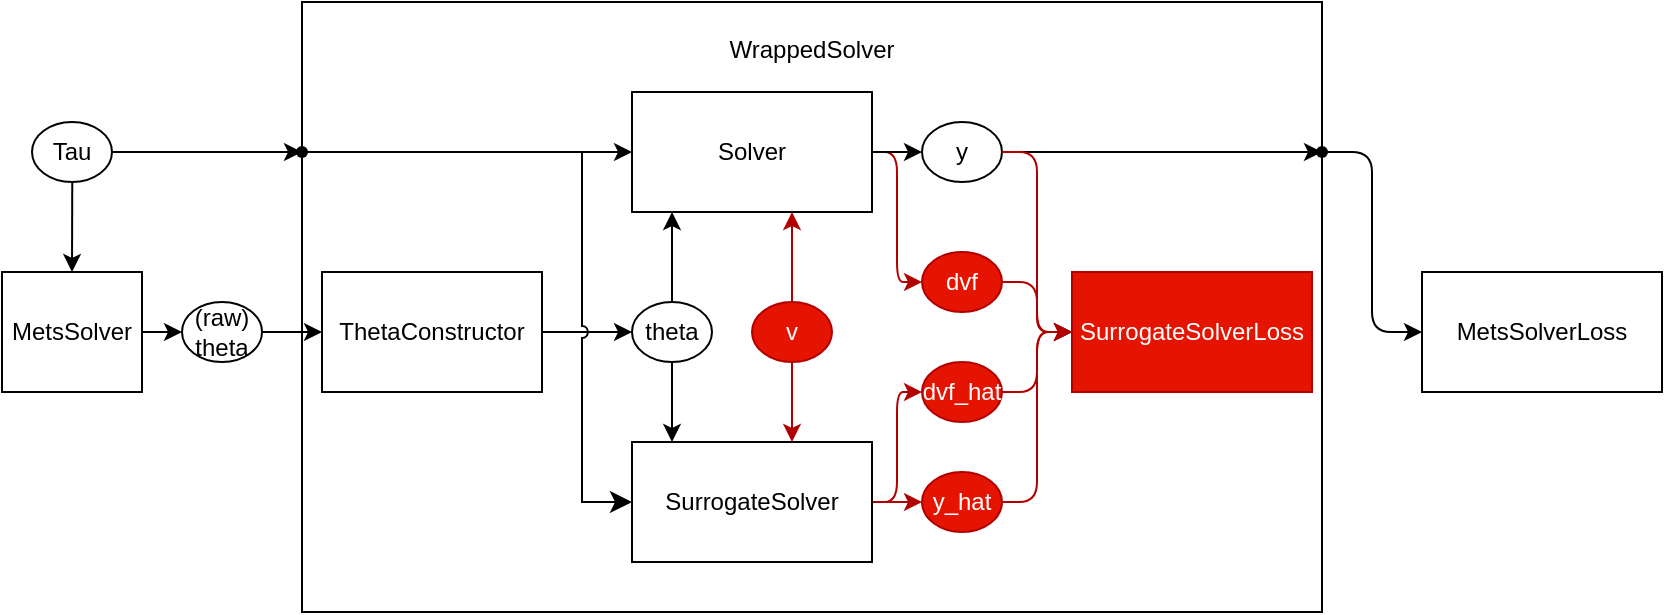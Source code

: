<mxfile>
    <diagram id="pb_7s03vxnOunG-jSAil" name="Page-1">
        <mxGraphModel dx="830" dy="755" grid="1" gridSize="10" guides="1" tooltips="1" connect="1" arrows="1" fold="1" page="1" pageScale="1" pageWidth="850" pageHeight="1100" math="0" shadow="0">
            <root>
                <mxCell id="0"/>
                <mxCell id="1" parent="0"/>
                <mxCell id="10" value="&lt;div style=&quot;&quot;&gt;&lt;span style=&quot;background-color: initial;&quot;&gt;WrappedSolver&lt;/span&gt;&lt;/div&gt;&lt;div style=&quot;&quot;&gt;&lt;span style=&quot;background-color: initial;&quot;&gt;&lt;br&gt;&lt;/span&gt;&lt;/div&gt;&lt;div style=&quot;&quot;&gt;&lt;span style=&quot;background-color: initial;&quot;&gt;&lt;br&gt;&lt;/span&gt;&lt;/div&gt;&lt;div style=&quot;&quot;&gt;&lt;br&gt;&lt;/div&gt;&lt;div style=&quot;&quot;&gt;&lt;span style=&quot;background-color: initial;&quot;&gt;&lt;br&gt;&lt;/span&gt;&lt;/div&gt;&lt;div style=&quot;&quot;&gt;&lt;span style=&quot;background-color: initial;&quot;&gt;&lt;br&gt;&lt;/span&gt;&lt;/div&gt;&lt;div style=&quot;&quot;&gt;&lt;span style=&quot;background-color: initial;&quot;&gt;&lt;br&gt;&lt;/span&gt;&lt;/div&gt;&lt;div style=&quot;&quot;&gt;&lt;span style=&quot;background-color: initial;&quot;&gt;&lt;br&gt;&lt;/span&gt;&lt;/div&gt;&lt;div style=&quot;&quot;&gt;&lt;span style=&quot;background-color: initial;&quot;&gt;&lt;br&gt;&lt;/span&gt;&lt;/div&gt;&lt;div style=&quot;&quot;&gt;&lt;span style=&quot;background-color: initial;&quot;&gt;&lt;br&gt;&lt;/span&gt;&lt;/div&gt;&lt;div style=&quot;&quot;&gt;&lt;span style=&quot;background-color: initial;&quot;&gt;&lt;br&gt;&lt;/span&gt;&lt;/div&gt;&lt;div style=&quot;&quot;&gt;&lt;span style=&quot;background-color: initial;&quot;&gt;&lt;br&gt;&lt;/span&gt;&lt;/div&gt;&lt;div style=&quot;&quot;&gt;&lt;span style=&quot;background-color: initial;&quot;&gt;&lt;br&gt;&lt;/span&gt;&lt;/div&gt;&lt;div style=&quot;&quot;&gt;&lt;span style=&quot;background-color: initial;&quot;&gt;&lt;br&gt;&lt;/span&gt;&lt;/div&gt;&lt;div style=&quot;&quot;&gt;&lt;span style=&quot;background-color: initial;&quot;&gt;&lt;br&gt;&lt;/span&gt;&lt;/div&gt;&lt;div style=&quot;&quot;&gt;&lt;span style=&quot;background-color: initial;&quot;&gt;&lt;br&gt;&lt;/span&gt;&lt;/div&gt;&lt;div style=&quot;&quot;&gt;&lt;span style=&quot;background-color: initial;&quot;&gt;&lt;br&gt;&lt;/span&gt;&lt;/div&gt;&lt;div style=&quot;&quot;&gt;&lt;span style=&quot;background-color: initial;&quot;&gt;&lt;br&gt;&lt;/span&gt;&lt;/div&gt;&lt;div style=&quot;&quot;&gt;&lt;span style=&quot;background-color: initial;&quot;&gt;&lt;br&gt;&lt;/span&gt;&lt;/div&gt;" style="whiteSpace=wrap;html=1;align=center;" parent="1" vertex="1">
                    <mxGeometry x="160" y="345" width="510" height="305" as="geometry"/>
                </mxCell>
                <mxCell id="20" style="edgeStyle=elbowEdgeStyle;html=1;entryX=0;entryY=0.5;entryDx=0;entryDy=0;" edge="1" parent="1" source="2" target="12">
                    <mxGeometry relative="1" as="geometry"/>
                </mxCell>
                <mxCell id="2" value="MetsSolver" style="whiteSpace=wrap;html=1;" parent="1" vertex="1">
                    <mxGeometry x="10" y="480" width="70" height="60" as="geometry"/>
                </mxCell>
                <mxCell id="28" value="" style="edgeStyle=elbowEdgeStyle;jumpStyle=arc;html=1;entryX=0;entryY=0.5;entryDx=0;entryDy=0;fillColor=#e51400;strokeColor=#B20000;" edge="1" parent="1" source="3" target="31">
                    <mxGeometry relative="1" as="geometry"/>
                </mxCell>
                <mxCell id="51" value="" style="edgeStyle=elbowEdgeStyle;jumpStyle=arc;html=1;" edge="1" parent="1" source="3" target="26">
                    <mxGeometry relative="1" as="geometry"/>
                </mxCell>
                <mxCell id="3" value="Solver" style="whiteSpace=wrap;html=1;" parent="1" vertex="1">
                    <mxGeometry x="325" y="390" width="120" height="60" as="geometry"/>
                </mxCell>
                <mxCell id="52" value="" style="edgeStyle=elbowEdgeStyle;jumpStyle=arc;html=1;entryX=0;entryY=0.5;entryDx=0;entryDy=0;fillColor=#e51400;strokeColor=#B20000;" edge="1" parent="1" source="5" target="32">
                    <mxGeometry relative="1" as="geometry"/>
                </mxCell>
                <mxCell id="53" value="" style="edgeStyle=elbowEdgeStyle;jumpStyle=arc;html=1;fillColor=#e51400;strokeColor=#B20000;" edge="1" parent="1" source="5" target="25">
                    <mxGeometry relative="1" as="geometry"/>
                </mxCell>
                <mxCell id="5" value="SurrogateSolver" style="whiteSpace=wrap;html=1;" parent="1" vertex="1">
                    <mxGeometry x="325" y="565" width="120" height="60" as="geometry"/>
                </mxCell>
                <mxCell id="7" value="SurrogateSolverLoss" style="whiteSpace=wrap;html=1;fillColor=#e51400;fontColor=#ffffff;strokeColor=#B20000;" parent="1" vertex="1">
                    <mxGeometry x="545" y="480" width="120" height="60" as="geometry"/>
                </mxCell>
                <mxCell id="22" style="edgeStyle=elbowEdgeStyle;html=1;entryX=0;entryY=0.5;entryDx=0;entryDy=0;jumpStyle=arc;" edge="1" parent="1" source="8" target="13">
                    <mxGeometry relative="1" as="geometry"/>
                </mxCell>
                <mxCell id="8" value="ThetaConstructor" style="whiteSpace=wrap;html=1;" parent="1" vertex="1">
                    <mxGeometry x="170" y="480" width="110" height="60" as="geometry"/>
                </mxCell>
                <mxCell id="14" style="edgeStyle=none;html=1;entryX=0.5;entryY=0;entryDx=0;entryDy=0;" parent="1" source="11" target="2" edge="1">
                    <mxGeometry relative="1" as="geometry"/>
                </mxCell>
                <mxCell id="49" value="" style="edgeStyle=elbowEdgeStyle;jumpStyle=arc;html=1;" edge="1" parent="1" source="11" target="48">
                    <mxGeometry relative="1" as="geometry"/>
                </mxCell>
                <mxCell id="11" value="Tau" style="ellipse;whiteSpace=wrap;html=1;" parent="1" vertex="1">
                    <mxGeometry x="25" y="405" width="40" height="30" as="geometry"/>
                </mxCell>
                <mxCell id="21" value="" style="edgeStyle=elbowEdgeStyle;html=1;" edge="1" parent="1" source="12" target="8">
                    <mxGeometry relative="1" as="geometry"/>
                </mxCell>
                <mxCell id="12" value="(raw)&lt;br&gt;theta" style="ellipse;whiteSpace=wrap;html=1;" parent="1" vertex="1">
                    <mxGeometry x="100" y="495" width="40" height="30" as="geometry"/>
                </mxCell>
                <mxCell id="23" value="" style="edgeStyle=elbowEdgeStyle;html=1;" edge="1" parent="1" source="13" target="3">
                    <mxGeometry relative="1" as="geometry"/>
                </mxCell>
                <mxCell id="24" value="" style="edgeStyle=elbowEdgeStyle;html=1;" edge="1" parent="1" source="13" target="5">
                    <mxGeometry relative="1" as="geometry"/>
                </mxCell>
                <mxCell id="13" value="theta" style="ellipse;whiteSpace=wrap;html=1;" parent="1" vertex="1">
                    <mxGeometry x="325" y="495" width="40" height="30" as="geometry"/>
                </mxCell>
                <mxCell id="16" style="edgeStyle=none;html=1;entryX=0;entryY=0.5;entryDx=0;entryDy=0;exitX=0.614;exitY=0.679;exitDx=0;exitDy=0;exitPerimeter=0;" parent="1" source="48" target="3" edge="1">
                    <mxGeometry relative="1" as="geometry">
                        <mxPoint x="60.0" y="430" as="sourcePoint"/>
                        <mxPoint x="170.0" y="429.91" as="targetPoint"/>
                    </mxGeometry>
                </mxCell>
                <mxCell id="18" value="" style="edgeStyle=segmentEdgeStyle;endArrow=classic;html=1;curved=0;rounded=0;endSize=8;startSize=8;sourcePerimeterSpacing=0;targetPerimeterSpacing=0;entryX=0;entryY=0.5;entryDx=0;entryDy=0;jumpStyle=arc;" edge="1" parent="1" target="5">
                    <mxGeometry width="100" relative="1" as="geometry">
                        <mxPoint x="160" y="420" as="sourcePoint"/>
                        <mxPoint x="350" y="310" as="targetPoint"/>
                        <Array as="points">
                            <mxPoint x="300" y="420"/>
                            <mxPoint x="300" y="595"/>
                        </Array>
                    </mxGeometry>
                </mxCell>
                <mxCell id="25" value="y_hat" style="ellipse;whiteSpace=wrap;html=1;fillColor=#e51400;fontColor=#ffffff;strokeColor=#B20000;" vertex="1" parent="1">
                    <mxGeometry x="470" y="580" width="40" height="30" as="geometry"/>
                </mxCell>
                <mxCell id="41" value="" style="edgeStyle=elbowEdgeStyle;jumpStyle=arc;html=1;" edge="1" parent="1" source="26" target="40">
                    <mxGeometry relative="1" as="geometry"/>
                </mxCell>
                <mxCell id="26" value="y" style="ellipse;whiteSpace=wrap;html=1;" vertex="1" parent="1">
                    <mxGeometry x="470" y="405" width="40" height="30" as="geometry"/>
                </mxCell>
                <mxCell id="58" value="" style="edgeStyle=elbowEdgeStyle;jumpStyle=arc;html=1;fillColor=#e51400;strokeColor=#B20000;" edge="1" parent="1" source="31" target="7">
                    <mxGeometry relative="1" as="geometry"/>
                </mxCell>
                <mxCell id="31" value="dvf" style="ellipse;whiteSpace=wrap;html=1;fillColor=#e51400;fontColor=#ffffff;strokeColor=#B20000;" vertex="1" parent="1">
                    <mxGeometry x="470" y="470" width="40" height="30" as="geometry"/>
                </mxCell>
                <mxCell id="59" value="" style="edgeStyle=elbowEdgeStyle;jumpStyle=arc;html=1;fillColor=#e51400;strokeColor=#B20000;" edge="1" parent="1" source="32" target="7">
                    <mxGeometry relative="1" as="geometry"/>
                </mxCell>
                <mxCell id="32" value="dvf_hat" style="ellipse;whiteSpace=wrap;html=1;fillColor=#e51400;fontColor=#ffffff;strokeColor=#B20000;" vertex="1" parent="1">
                    <mxGeometry x="470" y="525" width="40" height="30" as="geometry"/>
                </mxCell>
                <mxCell id="36" value="" style="edgeStyle=elbowEdgeStyle;jumpStyle=arc;html=1;fillColor=#e51400;strokeColor=#B20000;" edge="1" parent="1" source="33" target="3">
                    <mxGeometry relative="1" as="geometry"/>
                </mxCell>
                <mxCell id="37" value="" style="edgeStyle=elbowEdgeStyle;jumpStyle=arc;html=1;fillColor=#e51400;strokeColor=#B20000;" edge="1" parent="1" source="33" target="5">
                    <mxGeometry relative="1" as="geometry"/>
                </mxCell>
                <mxCell id="33" value="v" style="ellipse;whiteSpace=wrap;html=1;fillColor=#e51400;fontColor=#ffffff;strokeColor=#B20000;" vertex="1" parent="1">
                    <mxGeometry x="385" y="495" width="40" height="30" as="geometry"/>
                </mxCell>
                <mxCell id="47" value="" style="edgeStyle=elbowEdgeStyle;jumpStyle=arc;html=1;" edge="1" parent="1" source="40" target="46">
                    <mxGeometry relative="1" as="geometry"/>
                </mxCell>
                <mxCell id="40" value="" style="shape=waypoint;sketch=0;size=6;pointerEvents=1;points=[];fillColor=default;resizable=0;rotatable=0;perimeter=centerPerimeter;snapToPoint=1;" vertex="1" parent="1">
                    <mxGeometry x="660" y="410" width="20" height="20" as="geometry"/>
                </mxCell>
                <mxCell id="46" value="MetsSolverLoss" style="whiteSpace=wrap;html=1;sketch=0;" vertex="1" parent="1">
                    <mxGeometry x="720" y="480" width="120" height="60" as="geometry"/>
                </mxCell>
                <mxCell id="48" value="" style="shape=waypoint;sketch=0;size=6;pointerEvents=1;points=[];fillColor=default;resizable=0;rotatable=0;perimeter=centerPerimeter;snapToPoint=1;" vertex="1" parent="1">
                    <mxGeometry x="150" y="410" width="20" height="20" as="geometry"/>
                </mxCell>
                <mxCell id="60" value="" style="edgeStyle=elbowEdgeStyle;jumpStyle=arc;html=1;exitX=1;exitY=0.5;exitDx=0;exitDy=0;entryX=0;entryY=0.5;entryDx=0;entryDy=0;fillColor=#e51400;strokeColor=#B20000;" edge="1" parent="1" source="25" target="7">
                    <mxGeometry relative="1" as="geometry">
                        <mxPoint x="520" y="550" as="sourcePoint"/>
                        <mxPoint x="550" y="520" as="targetPoint"/>
                    </mxGeometry>
                </mxCell>
                <mxCell id="61" value="" style="edgeStyle=elbowEdgeStyle;jumpStyle=arc;html=1;fillColor=#e51400;strokeColor=#B20000;exitX=1;exitY=0.5;exitDx=0;exitDy=0;entryX=0;entryY=0.5;entryDx=0;entryDy=0;" edge="1" parent="1" source="26" target="7">
                    <mxGeometry relative="1" as="geometry">
                        <mxPoint x="520" y="495" as="sourcePoint"/>
                        <mxPoint x="550" y="520" as="targetPoint"/>
                    </mxGeometry>
                </mxCell>
            </root>
        </mxGraphModel>
    </diagram>
</mxfile>
